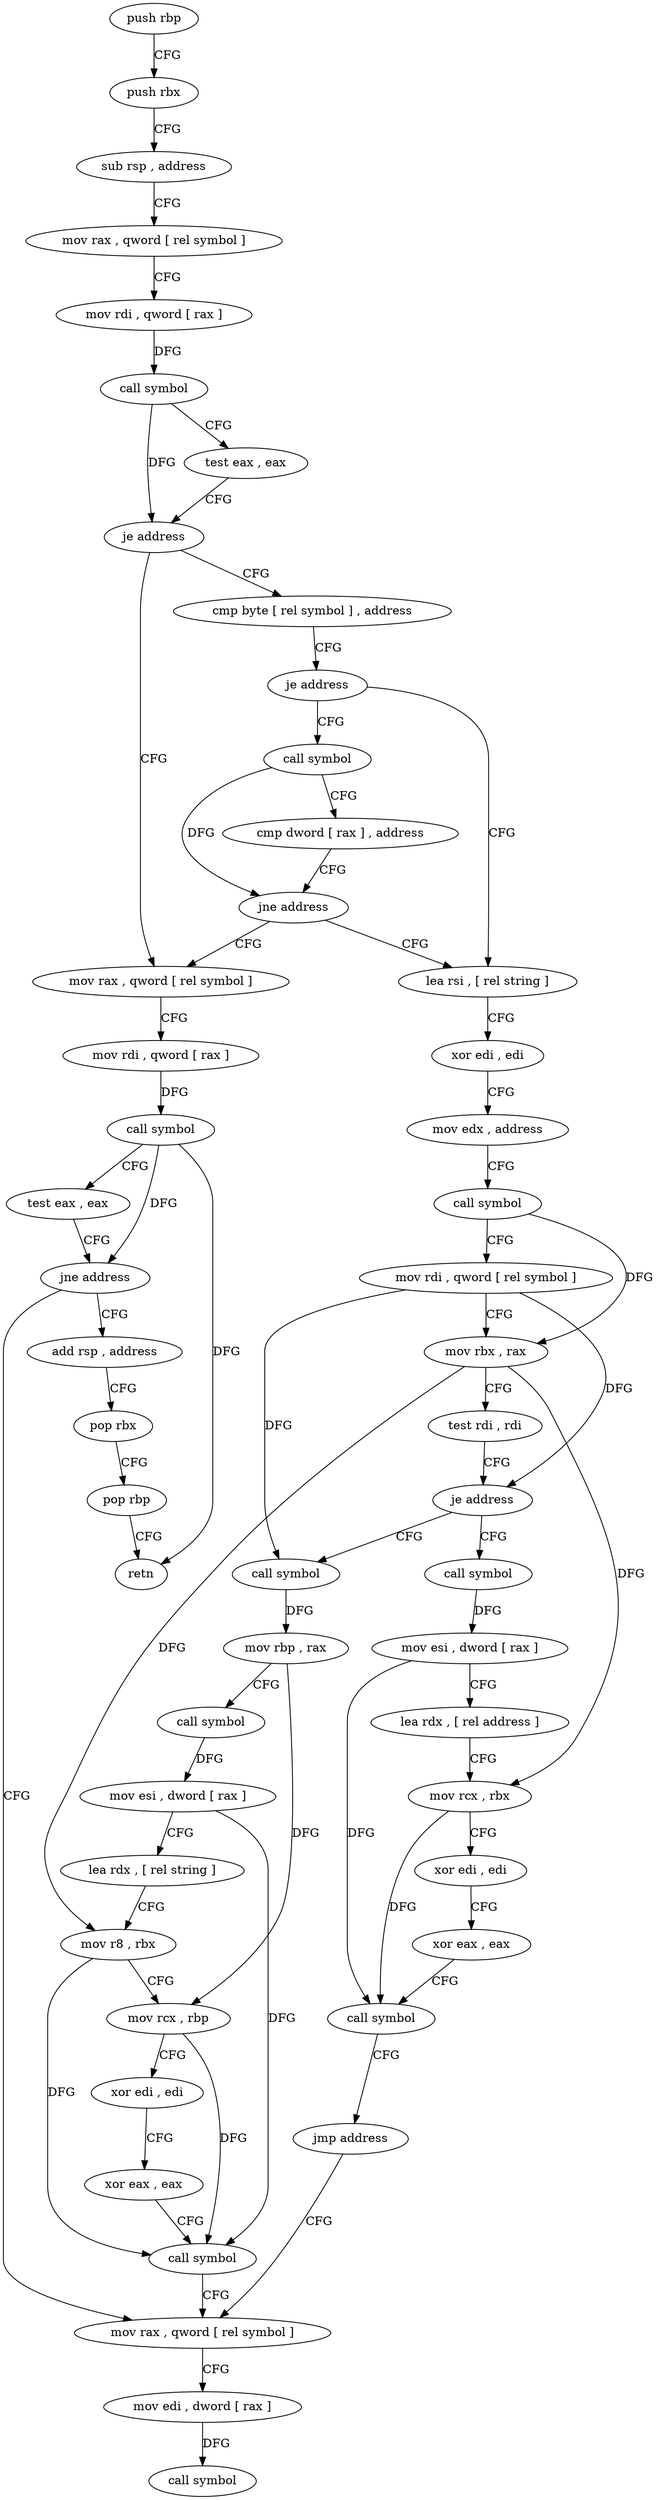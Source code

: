 digraph "func" {
"164960" [label = "push rbp" ]
"164961" [label = "push rbx" ]
"164962" [label = "sub rsp , address" ]
"164966" [label = "mov rax , qword [ rel symbol ]" ]
"164973" [label = "mov rdi , qword [ rax ]" ]
"164976" [label = "call symbol" ]
"164981" [label = "test eax , eax" ]
"164983" [label = "je address" ]
"165004" [label = "mov rax , qword [ rel symbol ]" ]
"164985" [label = "cmp byte [ rel symbol ] , address" ]
"165011" [label = "mov rdi , qword [ rax ]" ]
"165014" [label = "call symbol" ]
"165019" [label = "test eax , eax" ]
"165021" [label = "jne address" ]
"165101" [label = "mov rax , qword [ rel symbol ]" ]
"165023" [label = "add rsp , address" ]
"164992" [label = "je address" ]
"165030" [label = "lea rsi , [ rel string ]" ]
"164994" [label = "call symbol" ]
"165108" [label = "mov edi , dword [ rax ]" ]
"165110" [label = "call symbol" ]
"165027" [label = "pop rbx" ]
"165028" [label = "pop rbp" ]
"165029" [label = "retn" ]
"165037" [label = "xor edi , edi" ]
"165039" [label = "mov edx , address" ]
"165044" [label = "call symbol" ]
"165049" [label = "mov rdi , qword [ rel symbol ]" ]
"165056" [label = "mov rbx , rax" ]
"165059" [label = "test rdi , rdi" ]
"165062" [label = "je address" ]
"165115" [label = "call symbol" ]
"165064" [label = "call symbol" ]
"164999" [label = "cmp dword [ rax ] , address" ]
"165002" [label = "jne address" ]
"165120" [label = "mov esi , dword [ rax ]" ]
"165122" [label = "lea rdx , [ rel address ]" ]
"165129" [label = "mov rcx , rbx" ]
"165132" [label = "xor edi , edi" ]
"165134" [label = "xor eax , eax" ]
"165136" [label = "call symbol" ]
"165141" [label = "jmp address" ]
"165069" [label = "mov rbp , rax" ]
"165072" [label = "call symbol" ]
"165077" [label = "mov esi , dword [ rax ]" ]
"165079" [label = "lea rdx , [ rel string ]" ]
"165086" [label = "mov r8 , rbx" ]
"165089" [label = "mov rcx , rbp" ]
"165092" [label = "xor edi , edi" ]
"165094" [label = "xor eax , eax" ]
"165096" [label = "call symbol" ]
"164960" -> "164961" [ label = "CFG" ]
"164961" -> "164962" [ label = "CFG" ]
"164962" -> "164966" [ label = "CFG" ]
"164966" -> "164973" [ label = "CFG" ]
"164973" -> "164976" [ label = "DFG" ]
"164976" -> "164981" [ label = "CFG" ]
"164976" -> "164983" [ label = "DFG" ]
"164981" -> "164983" [ label = "CFG" ]
"164983" -> "165004" [ label = "CFG" ]
"164983" -> "164985" [ label = "CFG" ]
"165004" -> "165011" [ label = "CFG" ]
"164985" -> "164992" [ label = "CFG" ]
"165011" -> "165014" [ label = "DFG" ]
"165014" -> "165019" [ label = "CFG" ]
"165014" -> "165021" [ label = "DFG" ]
"165014" -> "165029" [ label = "DFG" ]
"165019" -> "165021" [ label = "CFG" ]
"165021" -> "165101" [ label = "CFG" ]
"165021" -> "165023" [ label = "CFG" ]
"165101" -> "165108" [ label = "CFG" ]
"165023" -> "165027" [ label = "CFG" ]
"164992" -> "165030" [ label = "CFG" ]
"164992" -> "164994" [ label = "CFG" ]
"165030" -> "165037" [ label = "CFG" ]
"164994" -> "164999" [ label = "CFG" ]
"164994" -> "165002" [ label = "DFG" ]
"165108" -> "165110" [ label = "DFG" ]
"165027" -> "165028" [ label = "CFG" ]
"165028" -> "165029" [ label = "CFG" ]
"165037" -> "165039" [ label = "CFG" ]
"165039" -> "165044" [ label = "CFG" ]
"165044" -> "165049" [ label = "CFG" ]
"165044" -> "165056" [ label = "DFG" ]
"165049" -> "165056" [ label = "CFG" ]
"165049" -> "165062" [ label = "DFG" ]
"165049" -> "165064" [ label = "DFG" ]
"165056" -> "165059" [ label = "CFG" ]
"165056" -> "165129" [ label = "DFG" ]
"165056" -> "165086" [ label = "DFG" ]
"165059" -> "165062" [ label = "CFG" ]
"165062" -> "165115" [ label = "CFG" ]
"165062" -> "165064" [ label = "CFG" ]
"165115" -> "165120" [ label = "DFG" ]
"165064" -> "165069" [ label = "DFG" ]
"164999" -> "165002" [ label = "CFG" ]
"165002" -> "165030" [ label = "CFG" ]
"165002" -> "165004" [ label = "CFG" ]
"165120" -> "165122" [ label = "CFG" ]
"165120" -> "165136" [ label = "DFG" ]
"165122" -> "165129" [ label = "CFG" ]
"165129" -> "165132" [ label = "CFG" ]
"165129" -> "165136" [ label = "DFG" ]
"165132" -> "165134" [ label = "CFG" ]
"165134" -> "165136" [ label = "CFG" ]
"165136" -> "165141" [ label = "CFG" ]
"165141" -> "165101" [ label = "CFG" ]
"165069" -> "165072" [ label = "CFG" ]
"165069" -> "165089" [ label = "DFG" ]
"165072" -> "165077" [ label = "DFG" ]
"165077" -> "165079" [ label = "CFG" ]
"165077" -> "165096" [ label = "DFG" ]
"165079" -> "165086" [ label = "CFG" ]
"165086" -> "165089" [ label = "CFG" ]
"165086" -> "165096" [ label = "DFG" ]
"165089" -> "165092" [ label = "CFG" ]
"165089" -> "165096" [ label = "DFG" ]
"165092" -> "165094" [ label = "CFG" ]
"165094" -> "165096" [ label = "CFG" ]
"165096" -> "165101" [ label = "CFG" ]
}
